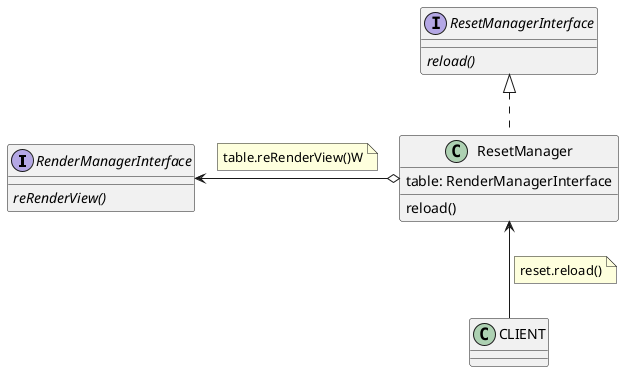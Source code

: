 @startuml

interface RenderManagerInterface {
  {abstract} reRenderView()
}
interface ResetManagerInterface {
  {abstract} reload()
}
class ResetManager {
  table: RenderManagerInterface
  reload()
}
ResetManagerInterface <|.. ResetManager
RenderManagerInterface <-o  ResetManager
note left on link
    table.reRenderView()W
end note
ResetManager <-- CLIENT
note left on link
  reset.reload()
end note
@enduml
